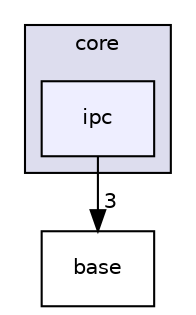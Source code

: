 digraph G {
  compound=true
  node [ fontsize="10", fontname="Helvetica"];
  edge [ labelfontsize="10", labelfontname="Helvetica"];
  subgraph clusterdir_18e718a92f1e56f596f9b4a710826a5a {
    graph [ bgcolor="#ddddee", pencolor="black", label="core" fontname="Helvetica", fontsize="10", URL="dir_18e718a92f1e56f596f9b4a710826a5a.html"]
  dir_b2530f67e9370e3fb0000beefadd3985 [shape=box, label="ipc", style="filled", fillcolor="#eeeeff", pencolor="black", URL="dir_b2530f67e9370e3fb0000beefadd3985.html"];
  }
  dir_96bebcbd622f6ba3e4502d519ed457a0 [shape=box label="base" URL="dir_96bebcbd622f6ba3e4502d519ed457a0.html"];
  dir_b2530f67e9370e3fb0000beefadd3985->dir_96bebcbd622f6ba3e4502d519ed457a0 [headlabel="3", labeldistance=1.5 headhref="dir_000026_000005.html"];
}
